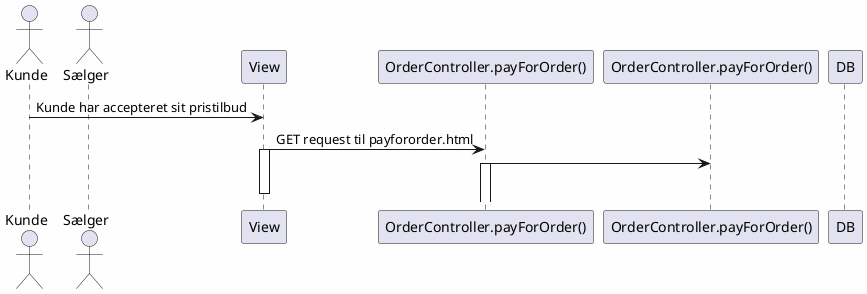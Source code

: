 @startuml
'https://plantuml.com/sequence-diagram

skinparam backgroundColor #FEFEFE

actor Kunde
actor Sælger
participant View as V
participant "OrderController.payForOrder()" as C
participant "OrderController.payForOrder()" as C2
participant DB


Kunde -> V: Kunde har accepteret sit pristilbud
V -> C: GET request til payfororder.html
activate V
C -> C2:
activate C
deactivate V

@enduml